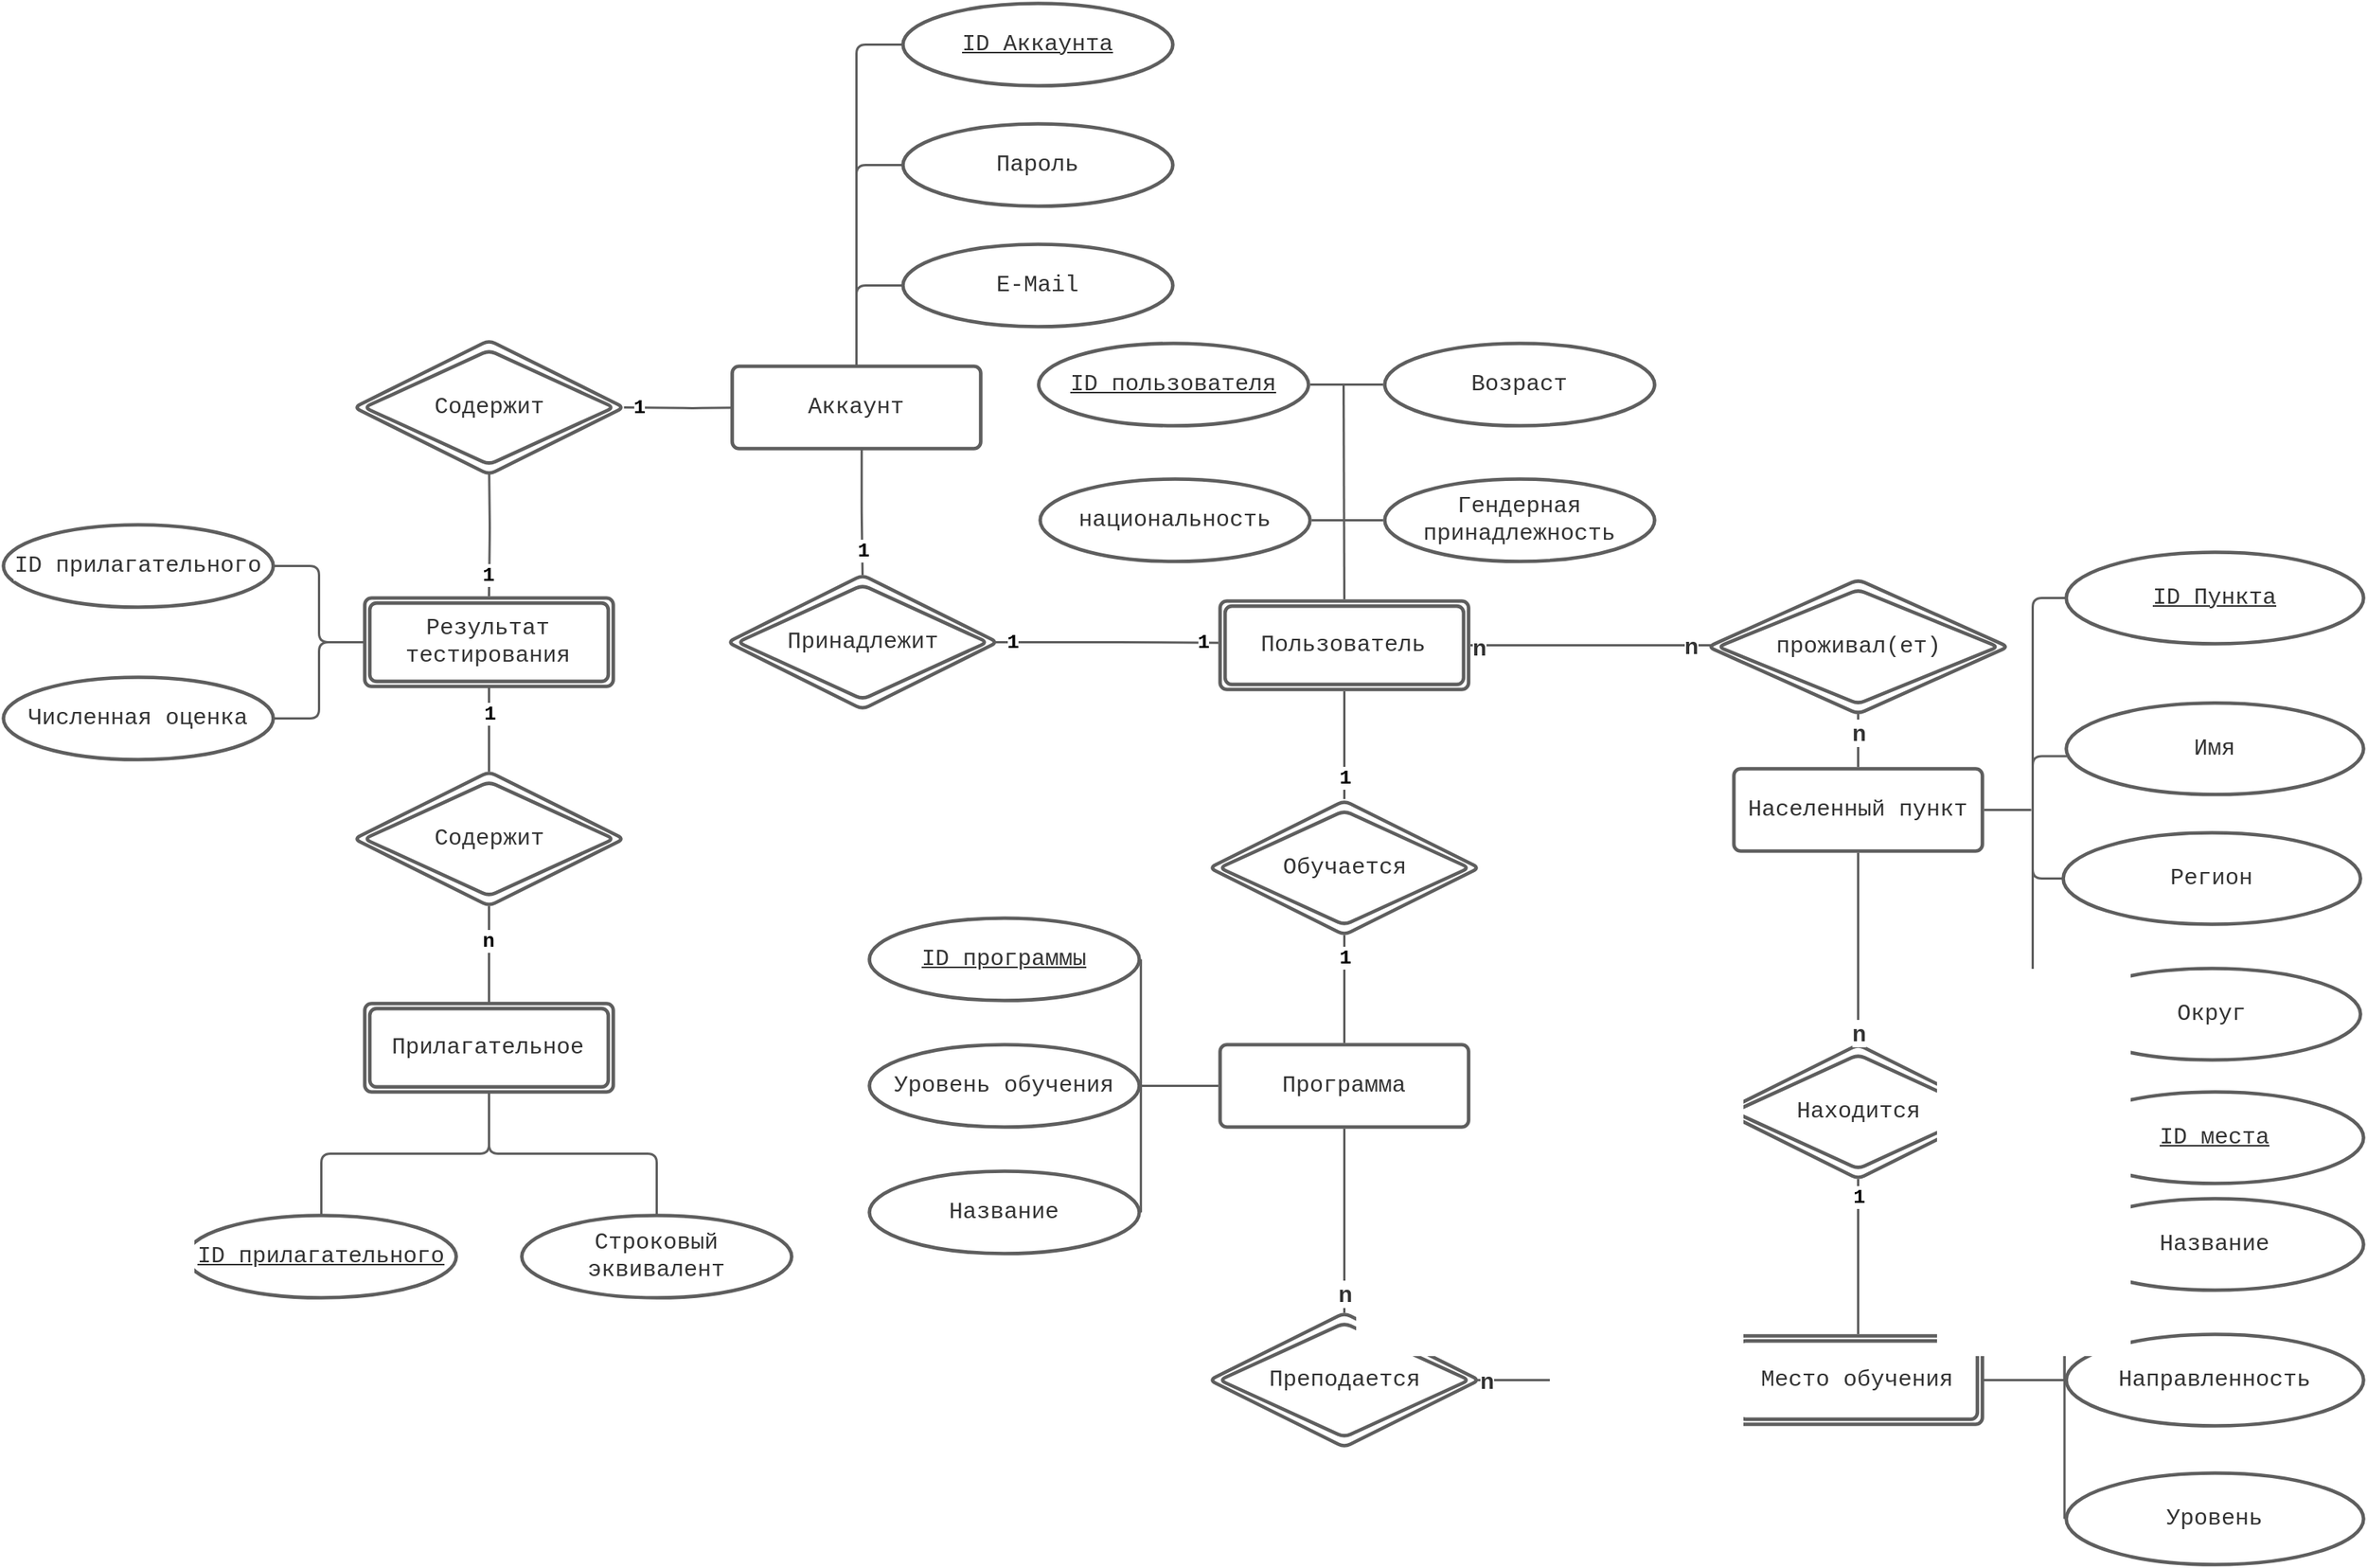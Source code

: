 <mxfile version="18.0.2" type="device"><diagram id="Ur4SWn4zWWTb_m0T8ZeT" name="Page-1"><mxGraphModel dx="2272" dy="771" grid="1" gridSize="10" guides="1" tooltips="1" connect="1" arrows="1" fold="1" page="1" pageScale="1" pageWidth="850" pageHeight="1100" math="0" shadow="0"><root><mxCell id="0"/><mxCell id="1" parent="0"/><UserObject label="Принадлежит" lucidchartObjectId="4RXYDlXgm80Y" id="fqaCmnlyAMWIzGpwo-b6-84"><mxCell style="html=1;overflow=block;blockSpacing=1;whiteSpace=wrap;shape=rhombus;double=1;fontSize=15;fontFamily=Liberation Mono;fontColor=#333333;spacing=3.8;strokeColor=#5e5e5e;strokeOpacity=100;rounded=1;absoluteArcSize=1;arcSize=9;strokeWidth=2.3;" parent="1" vertex="1"><mxGeometry x="135" y="413" width="177" height="88" as="geometry"/></mxCell></UserObject><UserObject label="Пользователь" lucidchartObjectId="5UXY4znzxcXV" id="fqaCmnlyAMWIzGpwo-b6-85"><mxCell style="html=1;overflow=block;blockSpacing=1;whiteSpace=wrap;shape=ext;double=1;fontSize=15;fontFamily=Liberation Mono;fontColor=#333333;spacing=3.8;strokeColor=#5e5e5e;strokeOpacity=100;rounded=1;absoluteArcSize=1;arcSize=9;strokeWidth=2.3;" parent="1" vertex="1"><mxGeometry x="458" y="430" width="163" height="58" as="geometry"/></mxCell></UserObject><mxCell id="fqaCmnlyAMWIzGpwo-b6-155" style="edgeStyle=orthogonalEdgeStyle;rounded=1;orthogonalLoop=1;jettySize=auto;html=1;exitX=0.5;exitY=0;exitDx=0;exitDy=0;entryX=0;entryY=0.5;entryDx=0;entryDy=0;fontFamily=Helvetica;endArrow=none;fontSize=13;strokeColor=#5E5E5E;strokeWidth=1.5;arcSize=12;startArrow=none;" parent="1" source="fqaCmnlyAMWIzGpwo-b6-87" target="fqaCmnlyAMWIzGpwo-b6-102" edge="1"><mxGeometry relative="1" as="geometry"/></mxCell><mxCell id="_gHDPR9__tfRoewithJJ-4" style="edgeStyle=orthogonalEdgeStyle;rounded=1;orthogonalLoop=1;jettySize=auto;html=1;exitX=0;exitY=0.5;exitDx=0;exitDy=0;entryX=1;entryY=0.5;entryDx=0;entryDy=0;endArrow=none;fontSize=13;strokeColor=#5E5E5E;strokeWidth=1.5;arcSize=12;startArrow=none;" parent="1" target="_gHDPR9__tfRoewithJJ-3" edge="1"><mxGeometry relative="1" as="geometry"><mxPoint x="157" y="303" as="sourcePoint"/></mxGeometry></mxCell><mxCell id="_gHDPR9__tfRoewithJJ-5" value="1" style="edgeLabel;html=1;align=center;verticalAlign=middle;resizable=0;points=[];fontSize=13;fontColor=default;fontStyle=1;fontFamily=Courier New;strokeColor=#5E5E5E;endArrow=none;rounded=1;strokeWidth=1.5;arcSize=12;startArrow=none;" parent="_gHDPR9__tfRoewithJJ-4" vertex="1" connectable="0"><mxGeometry x="0.258" y="1" relative="1" as="geometry"><mxPoint x="-24" y="-1" as="offset"/></mxGeometry></mxCell><UserObject label="Аккаунт" lucidchartObjectId="UVXY0upY4GvU" id="fqaCmnlyAMWIzGpwo-b6-87"><mxCell style="html=1;overflow=block;blockSpacing=1;whiteSpace=wrap;fontSize=15;fontFamily=Liberation Mono;fontColor=#333333;spacing=3.8;strokeColor=#5e5e5e;strokeOpacity=100;rounded=1;absoluteArcSize=1;arcSize=9;strokeWidth=2.3;" parent="1" vertex="1"><mxGeometry x="138" y="276" width="163" height="54" as="geometry"/></mxCell></UserObject><mxCell id="fqaCmnlyAMWIzGpwo-b6-161" style="edgeStyle=orthogonalEdgeStyle;rounded=1;orthogonalLoop=1;jettySize=auto;html=1;exitX=0.5;exitY=1;exitDx=0;exitDy=0;entryX=0.5;entryY=0;entryDx=0;entryDy=0;fontFamily=Helvetica;endArrow=none;fontSize=13;strokeColor=#5E5E5E;strokeWidth=1.5;arcSize=12;startArrow=none;" parent="1" source="fqaCmnlyAMWIzGpwo-b6-88" target="fqaCmnlyAMWIzGpwo-b6-160" edge="1"><mxGeometry relative="1" as="geometry"/></mxCell><mxCell id="fqaCmnlyAMWIzGpwo-b6-162" value="1" style="edgeLabel;html=1;align=center;verticalAlign=middle;resizable=0;points=[];fontFamily=Courier New;endArrow=none;fontSize=13;rounded=1;strokeColor=#5E5E5E;strokeWidth=1.5;arcSize=12;startArrow=none;fontStyle=1" parent="fqaCmnlyAMWIzGpwo-b6-161" vertex="1" connectable="0"><mxGeometry x="-0.215" y="1" relative="1" as="geometry"><mxPoint x="-1" y="-4" as="offset"/></mxGeometry></mxCell><UserObject label="Результат тестирования" lucidchartObjectId="XVXYHTF7F32O" id="fqaCmnlyAMWIzGpwo-b6-88"><mxCell style="html=1;overflow=block;blockSpacing=1;whiteSpace=wrap;shape=ext;double=1;fontSize=15;fontFamily=Liberation Mono;fontColor=#333333;spacing=3.8;strokeColor=#5e5e5e;strokeOpacity=100;rounded=1;absoluteArcSize=1;arcSize=9;strokeWidth=2.3;" parent="1" vertex="1"><mxGeometry x="-103" y="428.0" width="163" height="58" as="geometry"/></mxCell></UserObject><UserObject label="" lucidchartObjectId="cWXYt~cM9d~e" id="fqaCmnlyAMWIzGpwo-b6-91"><mxCell style="html=1;jettySize=18;whiteSpace=wrap;fontSize=13;strokeColor=#5E5E5E;strokeWidth=1.5;rounded=1;arcSize=12;edgeStyle=orthogonalEdgeStyle;startArrow=none;endArrow=none;exitX=0.5;exitY=1.001;exitPerimeter=0;entryX=0.5;entryY=-0.019;entryPerimeter=0;" parent="1" target="fqaCmnlyAMWIzGpwo-b6-88" edge="1"><mxGeometry width="100" height="100" relative="1" as="geometry"><Array as="points"/><mxPoint x="-21.5" y="335.998" as="sourcePoint"/></mxGeometry></mxCell></UserObject><mxCell id="_gHDPR9__tfRoewithJJ-9" value="1" style="edgeLabel;html=1;align=center;verticalAlign=middle;resizable=0;points=[];fontSize=13;fontColor=default;fontStyle=1;fontFamily=Courier New;strokeColor=#5E5E5E;endArrow=none;rounded=1;strokeWidth=1.5;arcSize=12;startArrow=none;" parent="fqaCmnlyAMWIzGpwo-b6-91" vertex="1" connectable="0"><mxGeometry x="0.252" y="-1" relative="1" as="geometry"><mxPoint y="20" as="offset"/></mxGeometry></mxCell><UserObject label="" lucidchartObjectId="gWXYksBy_Cce" id="fqaCmnlyAMWIzGpwo-b6-93"><mxCell style="html=1;jettySize=18;whiteSpace=wrap;fontSize=13;strokeColor=#5E5E5E;strokeWidth=1.5;rounded=1;arcSize=12;edgeStyle=orthogonalEdgeStyle;startArrow=none;endArrow=none;exitX=0.521;exitY=0.989;exitPerimeter=0;entryX=0.5;entryY=0;entryDx=0;entryDy=0;exitDx=0;exitDy=0;" parent="1" source="fqaCmnlyAMWIzGpwo-b6-87" target="fqaCmnlyAMWIzGpwo-b6-84" edge="1"><mxGeometry width="100" height="100" relative="1" as="geometry"><Array as="points"/></mxGeometry></mxCell></UserObject><mxCell id="fqaCmnlyAMWIzGpwo-b6-94" value="1" style="text;html=1;resizable=0;labelBackgroundColor=default;align=center;verticalAlign=middle;fontStyle=1;fontColor=default;fontSize=13;fontFamily=Courier New;strokeColor=#5E5E5E;endArrow=none;rounded=1;strokeWidth=1.5;arcSize=12;startArrow=none;" parent="fqaCmnlyAMWIzGpwo-b6-93" vertex="1"><mxGeometry x="0.864" relative="1" as="geometry"><mxPoint y="-11" as="offset"/></mxGeometry></mxCell><UserObject label="" lucidchartObjectId="jWXYu1gFrY~M" id="fqaCmnlyAMWIzGpwo-b6-95"><mxCell style="html=1;jettySize=18;whiteSpace=wrap;fontSize=13;strokeColor=#5E5E5E;strokeWidth=1.5;rounded=1;arcSize=12;edgeStyle=orthogonalEdgeStyle;startArrow=none;endArrow=none;exitX=0.991;exitY=0.5;exitPerimeter=0;entryX=-0.007;entryY=0.471;entryPerimeter=0;" parent="1" source="fqaCmnlyAMWIzGpwo-b6-84" target="fqaCmnlyAMWIzGpwo-b6-85" edge="1"><mxGeometry width="100" height="100" relative="1" as="geometry"><Array as="points"/></mxGeometry></mxCell></UserObject><mxCell id="fqaCmnlyAMWIzGpwo-b6-96" value="1" style="text;html=1;resizable=0;labelBackgroundColor=default;align=center;verticalAlign=middle;fontStyle=1;fontColor=default;fontSize=13;fontFamily=Courier New;strokeColor=#5E5E5E;endArrow=none;rounded=1;strokeWidth=1.5;arcSize=12;startArrow=none;" parent="fqaCmnlyAMWIzGpwo-b6-95" vertex="1"><mxGeometry x="-0.983" relative="1" as="geometry"><mxPoint x="10" as="offset"/></mxGeometry></mxCell><mxCell id="_gHDPR9__tfRoewithJJ-10" value="1" style="edgeLabel;html=1;align=center;verticalAlign=middle;resizable=0;points=[];fontSize=13;fontColor=default;fontStyle=1;fontFamily=Courier New;strokeColor=#5E5E5E;endArrow=none;rounded=1;strokeWidth=1.5;arcSize=12;startArrow=none;" parent="fqaCmnlyAMWIzGpwo-b6-95" vertex="1" connectable="0"><mxGeometry x="0.724" relative="1" as="geometry"><mxPoint x="10" y="-1" as="offset"/></mxGeometry></mxCell><UserObject label="проживал(ет)" lucidchartObjectId="9XXY5EJlpruH" id="fqaCmnlyAMWIzGpwo-b6-97"><mxCell style="html=1;overflow=block;blockSpacing=1;whiteSpace=wrap;shape=rhombus;double=1;fontSize=15;fontFamily=Liberation Mono;fontColor=#333333;spacing=3.8;strokeColor=#5e5e5e;strokeOpacity=100;rounded=1;absoluteArcSize=1;arcSize=9;strokeWidth=2.3;" parent="1" vertex="1"><mxGeometry x="778" y="416" width="197" height="88" as="geometry"/></mxCell></UserObject><mxCell id="_gHDPR9__tfRoewithJJ-12" style="edgeStyle=orthogonalEdgeStyle;rounded=1;orthogonalLoop=1;jettySize=auto;html=1;exitX=0;exitY=0.5;exitDx=0;exitDy=0;entryX=0;entryY=0.5;entryDx=0;entryDy=0;endArrow=none;fontSize=13;strokeColor=#5E5E5E;strokeWidth=1.5;arcSize=12;startArrow=none;" parent="1" source="fqaCmnlyAMWIzGpwo-b6-98" target="fqaCmnlyAMWIzGpwo-b6-107" edge="1"><mxGeometry relative="1" as="geometry"/></mxCell><UserObject label="ID Пункта" lucidchartObjectId="r1XYKO.r.E3d" id="fqaCmnlyAMWIzGpwo-b6-98"><mxCell style="html=1;overflow=block;blockSpacing=1;whiteSpace=wrap;ellipse;fontSize=15;fontFamily=Liberation Mono;fontColor=#333333;fontStyle=4;spacing=3.8;strokeColor=#5e5e5e;strokeOpacity=100;rounded=1;absoluteArcSize=1;arcSize=9;strokeWidth=2.3;" parent="1" vertex="1"><mxGeometry x="1013" y="398" width="195" height="60" as="geometry"/></mxCell></UserObject><UserObject label="Имя" lucidchartObjectId="21XY95Nh6obs" id="fqaCmnlyAMWIzGpwo-b6-99"><mxCell style="html=1;overflow=block;blockSpacing=1;whiteSpace=wrap;ellipse;fontSize=15;fontFamily=Liberation Mono;fontColor=#333333;spacing=3.8;strokeColor=#5e5e5e;strokeOpacity=100;rounded=1;absoluteArcSize=1;arcSize=9;strokeWidth=2.3;" parent="1" vertex="1"><mxGeometry x="1013" y="496.91" width="195" height="60" as="geometry"/></mxCell></UserObject><mxCell id="fqaCmnlyAMWIzGpwo-b6-158" style="edgeStyle=orthogonalEdgeStyle;rounded=1;orthogonalLoop=1;jettySize=auto;html=1;exitX=0;exitY=0.5;exitDx=0;exitDy=0;entryX=0.5;entryY=0;entryDx=0;entryDy=0;fontFamily=Helvetica;endArrow=none;fontSize=13;strokeColor=#5E5E5E;strokeWidth=1.5;arcSize=12;startArrow=none;" parent="1" source="fqaCmnlyAMWIzGpwo-b6-100" target="fqaCmnlyAMWIzGpwo-b6-87" edge="1"><mxGeometry relative="1" as="geometry"/></mxCell><UserObject label="ID Аккаунта" lucidchartObjectId="o4XYM1e_fBpw" id="fqaCmnlyAMWIzGpwo-b6-100"><mxCell style="html=1;overflow=block;blockSpacing=1;whiteSpace=wrap;ellipse;fontSize=15;fontFamily=Liberation Mono;fontColor=#333333;fontStyle=4;spacing=3.8;strokeColor=#5e5e5e;strokeOpacity=100;rounded=1;absoluteArcSize=1;arcSize=9;strokeWidth=2.3;" parent="1" vertex="1"><mxGeometry x="250" y="38" width="177" height="54" as="geometry"/></mxCell></UserObject><mxCell id="fqaCmnlyAMWIzGpwo-b6-157" style="edgeStyle=orthogonalEdgeStyle;rounded=1;orthogonalLoop=1;jettySize=auto;html=1;exitX=0;exitY=0.5;exitDx=0;exitDy=0;entryX=0.5;entryY=0;entryDx=0;entryDy=0;fontFamily=Helvetica;endArrow=none;fontSize=13;strokeColor=#5E5E5E;strokeWidth=1.5;arcSize=12;startArrow=none;" parent="1" source="fqaCmnlyAMWIzGpwo-b6-101" target="fqaCmnlyAMWIzGpwo-b6-87" edge="1"><mxGeometry relative="1" as="geometry"/></mxCell><UserObject label="Пароль" lucidchartObjectId="i5XYXQwXbeIt" id="fqaCmnlyAMWIzGpwo-b6-101"><mxCell style="html=1;overflow=block;blockSpacing=1;whiteSpace=wrap;ellipse;fontSize=15;fontFamily=Liberation Mono;fontColor=#333333;spacing=3.8;strokeColor=#5e5e5e;strokeOpacity=100;rounded=1;absoluteArcSize=1;arcSize=9;strokeWidth=2.3;" parent="1" vertex="1"><mxGeometry x="250" y="117" width="177" height="54" as="geometry"/></mxCell></UserObject><UserObject label="E-Mail" lucidchartObjectId="w5XYU47O_qOj" id="fqaCmnlyAMWIzGpwo-b6-102"><mxCell style="html=1;overflow=block;blockSpacing=1;whiteSpace=wrap;ellipse;fontSize=15;fontFamily=Liberation Mono;fontColor=#333333;spacing=3.8;strokeColor=#5e5e5e;strokeOpacity=100;rounded=1;absoluteArcSize=1;arcSize=9;strokeWidth=2.3;" parent="1" vertex="1"><mxGeometry x="250" y="196" width="177" height="54" as="geometry"/></mxCell></UserObject><UserObject label="Возраст" lucidchartObjectId="2.XYLdIzoCZi" id="fqaCmnlyAMWIzGpwo-b6-103"><mxCell style="html=1;overflow=block;blockSpacing=1;whiteSpace=wrap;ellipse;fontSize=15;fontFamily=Liberation Mono;fontColor=#333333;spacing=3.8;strokeColor=#5e5e5e;strokeOpacity=100;rounded=1;absoluteArcSize=1;arcSize=9;strokeWidth=2.3;" parent="1" vertex="1"><mxGeometry x="566" y="261" width="177" height="54" as="geometry"/></mxCell></UserObject><UserObject label="Гендерная принадлежность" lucidchartObjectId="6.XYKaL_L_Dv" id="fqaCmnlyAMWIzGpwo-b6-104"><mxCell style="html=1;overflow=block;blockSpacing=1;whiteSpace=wrap;ellipse;fontSize=15;fontFamily=Liberation Mono;fontColor=#333333;spacing=3.8;strokeColor=#5e5e5e;strokeOpacity=100;rounded=1;absoluteArcSize=1;arcSize=9;strokeWidth=2.3;" parent="1" vertex="1"><mxGeometry x="566" y="350" width="177" height="54" as="geometry"/></mxCell></UserObject><UserObject label="национальность" lucidchartObjectId="eoYYrW0A4K9n" id="fqaCmnlyAMWIzGpwo-b6-105"><mxCell style="html=1;overflow=block;blockSpacing=1;whiteSpace=wrap;ellipse;fontSize=15;fontFamily=Liberation Mono;fontColor=#333333;spacing=3.8;strokeColor=#5e5e5e;strokeOpacity=100;rounded=1;absoluteArcSize=1;arcSize=9;strokeWidth=2.3;" parent="1" vertex="1"><mxGeometry x="340" y="350" width="177" height="54" as="geometry"/></mxCell></UserObject><mxCell id="_gHDPR9__tfRoewithJJ-13" style="edgeStyle=orthogonalEdgeStyle;rounded=1;orthogonalLoop=1;jettySize=auto;html=1;exitX=0;exitY=0.5;exitDx=0;exitDy=0;entryX=0.003;entryY=0.58;entryDx=0;entryDy=0;entryPerimeter=0;endArrow=none;fontSize=13;strokeColor=#5E5E5E;strokeWidth=1.5;arcSize=12;startArrow=none;" parent="1" source="fqaCmnlyAMWIzGpwo-b6-106" target="fqaCmnlyAMWIzGpwo-b6-99" edge="1"><mxGeometry relative="1" as="geometry"/></mxCell><UserObject label="Регион" lucidchartObjectId="bqYYcE_YVpfp" id="fqaCmnlyAMWIzGpwo-b6-106"><mxCell style="html=1;overflow=block;blockSpacing=1;whiteSpace=wrap;ellipse;fontSize=15;fontFamily=Liberation Mono;fontColor=#333333;spacing=3.8;strokeColor=#5e5e5e;strokeOpacity=100;rounded=1;absoluteArcSize=1;arcSize=9;strokeWidth=2.3;" parent="1" vertex="1"><mxGeometry x="1011" y="582" width="195" height="60" as="geometry"/></mxCell></UserObject><UserObject label="Округ" lucidchartObjectId="oqYYDhaJqlZc" id="fqaCmnlyAMWIzGpwo-b6-107"><mxCell style="html=1;overflow=block;blockSpacing=1;whiteSpace=wrap;ellipse;fontSize=15;fontFamily=Liberation Mono;fontColor=#333333;spacing=3.8;strokeColor=#5e5e5e;strokeOpacity=100;rounded=1;absoluteArcSize=1;arcSize=9;strokeWidth=2.3;" parent="1" vertex="1"><mxGeometry x="1011" y="671" width="195" height="60" as="geometry"/></mxCell></UserObject><UserObject label="Обучается" lucidchartObjectId="NwYYGOdBREAa" id="fqaCmnlyAMWIzGpwo-b6-108"><mxCell style="html=1;overflow=block;blockSpacing=1;whiteSpace=wrap;shape=rhombus;double=1;fontSize=15;fontFamily=Liberation Mono;fontColor=#333333;spacing=3.8;strokeColor=#5e5e5e;strokeOpacity=100;rounded=1;absoluteArcSize=1;arcSize=9;strokeWidth=2.3;" parent="1" vertex="1"><mxGeometry x="451" y="561" width="177" height="88" as="geometry"/></mxCell></UserObject><UserObject label="" lucidchartObjectId="_wYYeiO80y15" id="fqaCmnlyAMWIzGpwo-b6-109"><mxCell style="html=1;jettySize=18;whiteSpace=wrap;fontSize=13;strokeColor=#5E5E5E;strokeWidth=1.5;rounded=1;arcSize=12;edgeStyle=orthogonalEdgeStyle;startArrow=none;endArrow=none;exitX=0.5;exitY=1.019;exitPerimeter=0;entryX=0.5;entryY=-0.001;entryPerimeter=0;" parent="1" source="fqaCmnlyAMWIzGpwo-b6-85" edge="1"><mxGeometry width="100" height="100" relative="1" as="geometry"><Array as="points"/><mxPoint x="539.5" y="559.912" as="targetPoint"/></mxGeometry></mxCell></UserObject><mxCell id="fqaCmnlyAMWIzGpwo-b6-110" value="1" style="text;html=1;resizable=0;labelBackgroundColor=default;align=center;verticalAlign=middle;fontStyle=1;fontColor=default;fontSize=13;fontFamily=Courier New;strokeColor=#5E5E5E;endArrow=none;rounded=1;strokeWidth=1.5;arcSize=12;startArrow=none;" parent="fqaCmnlyAMWIzGpwo-b6-109" vertex="1"><mxGeometry x="0.775" relative="1" as="geometry"><mxPoint y="-6" as="offset"/></mxGeometry></mxCell><UserObject label="" lucidchartObjectId="xxYYY6Fx0Xn2" id="fqaCmnlyAMWIzGpwo-b6-111"><mxCell style="html=1;jettySize=18;whiteSpace=wrap;fontSize=13;strokeColor=#5E5E5E;strokeWidth=1.5;rounded=1;arcSize=12;edgeStyle=orthogonalEdgeStyle;startArrow=none;endArrow=none;exitX=0.5;exitY=1.001;exitPerimeter=0;entryX=0.5;entryY=-0.02;entryPerimeter=0;" parent="1" source="fqaCmnlyAMWIzGpwo-b6-108" target="fqaCmnlyAMWIzGpwo-b6-116" edge="1"><mxGeometry width="100" height="100" relative="1" as="geometry"><Array as="points"/></mxGeometry></mxCell></UserObject><mxCell id="fqaCmnlyAMWIzGpwo-b6-112" value="1" style="text;html=1;resizable=0;labelBackgroundColor=default;align=center;verticalAlign=middle;fontStyle=1;fontColor=default;fontSize=13;fontFamily=Courier New;strokeColor=#5E5E5E;endArrow=none;rounded=1;strokeWidth=1.5;arcSize=12;startArrow=none;" parent="fqaCmnlyAMWIzGpwo-b6-111" vertex="1"><mxGeometry x="-0.691" relative="1" as="geometry"><mxPoint y="4" as="offset"/></mxGeometry></mxCell><UserObject label="Уровень обучения" lucidchartObjectId="WxYY5b2OynpI" id="fqaCmnlyAMWIzGpwo-b6-113"><mxCell style="html=1;overflow=block;blockSpacing=1;whiteSpace=wrap;ellipse;fontSize=15;fontFamily=Liberation Mono;fontColor=#333333;spacing=3.8;strokeColor=#5e5e5e;strokeOpacity=100;rounded=1;absoluteArcSize=1;arcSize=9;strokeWidth=2.3;" parent="1" vertex="1"><mxGeometry x="228" y="721" width="177" height="54" as="geometry"/></mxCell></UserObject><UserObject label="Название" lucidchartObjectId="8xYYVf3ubd2K" id="fqaCmnlyAMWIzGpwo-b6-114"><mxCell style="html=1;overflow=block;blockSpacing=1;whiteSpace=wrap;ellipse;fontSize=15;fontFamily=Liberation Mono;fontColor=#333333;spacing=3.8;strokeColor=#5e5e5e;strokeOpacity=100;rounded=1;absoluteArcSize=1;arcSize=9;strokeWidth=2.3;" parent="1" vertex="1"><mxGeometry x="228" y="804" width="177" height="54" as="geometry"/></mxCell></UserObject><UserObject label="ID пользователя" lucidchartObjectId="QyYYHhnkeHuH" id="fqaCmnlyAMWIzGpwo-b6-115"><mxCell style="html=1;overflow=block;blockSpacing=1;whiteSpace=wrap;ellipse;fontSize=15;fontFamily=Liberation Mono;fontColor=#333333;fontStyle=4;spacing=3.8;strokeColor=#5e5e5e;strokeOpacity=100;rounded=1;absoluteArcSize=1;arcSize=9;strokeWidth=2.3;" parent="1" vertex="1"><mxGeometry x="339" y="261" width="177" height="54" as="geometry"/></mxCell></UserObject><UserObject label="Программа" lucidchartObjectId="qBYY8dEyGWfu" id="fqaCmnlyAMWIzGpwo-b6-116"><mxCell style="html=1;overflow=block;blockSpacing=1;whiteSpace=wrap;fontSize=15;fontFamily=Liberation Mono;fontColor=#333333;spacing=3.8;strokeColor=#5e5e5e;strokeOpacity=100;rounded=1;absoluteArcSize=1;arcSize=9;strokeWidth=2.3;" parent="1" vertex="1"><mxGeometry x="458" y="721" width="163" height="54" as="geometry"/></mxCell></UserObject><UserObject label="Населенный пункт" lucidchartObjectId="xBYYDURg91rW" id="fqaCmnlyAMWIzGpwo-b6-117"><mxCell style="html=1;overflow=block;blockSpacing=1;whiteSpace=wrap;fontSize=15;fontFamily=Liberation Mono;fontColor=#333333;spacing=3.8;strokeColor=#5e5e5e;strokeOpacity=100;rounded=1;absoluteArcSize=1;arcSize=9;strokeWidth=2.3;" parent="1" vertex="1"><mxGeometry x="795" y="540" width="163" height="54" as="geometry"/></mxCell></UserObject><UserObject label="Преподается" lucidchartObjectId="7BYYkcanrLR9" id="fqaCmnlyAMWIzGpwo-b6-118"><mxCell style="html=1;overflow=block;blockSpacing=1;whiteSpace=wrap;shape=rhombus;double=1;fontSize=15;fontFamily=Liberation Mono;fontColor=#333333;spacing=3.8;strokeColor=#5e5e5e;strokeOpacity=100;rounded=1;absoluteArcSize=1;arcSize=9;strokeWidth=2.3;" parent="1" vertex="1"><mxGeometry x="451" y="897" width="177" height="88" as="geometry"/></mxCell></UserObject><mxCell id="_gHDPR9__tfRoewithJJ-14" style="edgeStyle=orthogonalEdgeStyle;rounded=1;orthogonalLoop=1;jettySize=auto;html=1;exitX=1;exitY=0.5;exitDx=0;exitDy=0;endArrow=none;fontSize=13;strokeColor=#5E5E5E;strokeWidth=1.5;arcSize=12;startArrow=none;" parent="1" source="fqaCmnlyAMWIzGpwo-b6-119" target="fqaCmnlyAMWIzGpwo-b6-125" edge="1"><mxGeometry relative="1" as="geometry"/></mxCell><UserObject label="Место обучения" lucidchartObjectId="gCYYBP01uKMf" id="fqaCmnlyAMWIzGpwo-b6-119"><mxCell style="html=1;overflow=block;blockSpacing=1;whiteSpace=wrap;shape=ext;double=1;fontSize=15;fontFamily=Liberation Mono;fontColor=#333333;spacing=3.8;strokeColor=#5e5e5e;strokeOpacity=100;rounded=1;absoluteArcSize=1;arcSize=9;strokeWidth=2.3;" parent="1" vertex="1"><mxGeometry x="795" y="912" width="163" height="58" as="geometry"/></mxCell></UserObject><UserObject label="Название" lucidchartObjectId="OCYY3sc.fc5t" id="fqaCmnlyAMWIzGpwo-b6-120"><mxCell style="html=1;overflow=block;blockSpacing=1;whiteSpace=wrap;ellipse;fontSize=15;fontFamily=Liberation Mono;fontColor=#333333;spacing=3.8;strokeColor=#5e5e5e;strokeOpacity=100;rounded=1;absoluteArcSize=1;arcSize=9;strokeWidth=2.3;" parent="1" vertex="1"><mxGeometry x="1013" y="822" width="195" height="60" as="geometry"/></mxCell></UserObject><UserObject label="" lucidchartObjectId="BGYYwF6sFz0W" id="fqaCmnlyAMWIzGpwo-b6-121"><mxCell style="html=1;jettySize=18;whiteSpace=wrap;fontSize=13;strokeColor=#5E5E5E;strokeWidth=1.5;rounded=1;arcSize=12;edgeStyle=orthogonalEdgeStyle;startArrow=none;endArrow=none;exitX=1.007;exitY=0.5;exitPerimeter=0;entryX=0.009;entryY=0.5;entryPerimeter=0;" parent="1" source="fqaCmnlyAMWIzGpwo-b6-85" edge="1"><mxGeometry width="100" height="100" relative="1" as="geometry"><Array as="points"/><mxPoint x="779.773" y="459" as="targetPoint"/></mxGeometry></mxCell></UserObject><mxCell id="fqaCmnlyAMWIzGpwo-b6-122" value="n" style="text;html=1;resizable=0;labelBackgroundColor=default;align=center;verticalAlign=middle;fontStyle=1;fontColor=#333333;fontSize=15;" parent="fqaCmnlyAMWIzGpwo-b6-121" vertex="1"><mxGeometry x="0.988" relative="1" as="geometry"><mxPoint x="-12" as="offset"/></mxGeometry></mxCell><UserObject label="" lucidchartObjectId="RGYY~DXD5N2S" id="fqaCmnlyAMWIzGpwo-b6-123"><mxCell style="html=1;jettySize=18;whiteSpace=wrap;fontSize=13;strokeColor=#5E5E5E;strokeWidth=1.5;rounded=1;arcSize=12;edgeStyle=orthogonalEdgeStyle;startArrow=none;endArrow=none;exitX=0.5;exitY=1.002;exitPerimeter=0;entryX=0.5;entryY=-0.02;entryPerimeter=0;" parent="1" source="fqaCmnlyAMWIzGpwo-b6-97" target="fqaCmnlyAMWIzGpwo-b6-117" edge="1"><mxGeometry width="100" height="100" relative="1" as="geometry"><Array as="points"/></mxGeometry></mxCell></UserObject><mxCell id="fqaCmnlyAMWIzGpwo-b6-124" value="n" style="text;html=1;resizable=0;labelBackgroundColor=default;align=center;verticalAlign=middle;fontStyle=1;fontColor=#333333;fontSize=15;" parent="fqaCmnlyAMWIzGpwo-b6-123" vertex="1"><mxGeometry x="-0.618" relative="1" as="geometry"><mxPoint y="5" as="offset"/></mxGeometry></mxCell><UserObject label="Направленность" lucidchartObjectId="eIYYMZBzJhpQ" id="fqaCmnlyAMWIzGpwo-b6-125"><mxCell style="html=1;overflow=block;blockSpacing=1;whiteSpace=wrap;ellipse;fontSize=15;fontFamily=Liberation Mono;fontColor=#333333;spacing=3.8;strokeColor=#5e5e5e;strokeOpacity=100;rounded=1;absoluteArcSize=1;arcSize=9;strokeWidth=2.3;" parent="1" vertex="1"><mxGeometry x="1013" y="911" width="195" height="60" as="geometry"/></mxCell></UserObject><UserObject label="Находится" lucidchartObjectId="XIYY9hQEO6J5" id="fqaCmnlyAMWIzGpwo-b6-126"><mxCell style="html=1;overflow=block;blockSpacing=1;whiteSpace=wrap;shape=rhombus;double=1;fontSize=15;fontFamily=Liberation Mono;fontColor=#333333;spacing=3.8;strokeColor=#5e5e5e;strokeOpacity=100;rounded=1;absoluteArcSize=1;arcSize=9;strokeWidth=2.3;" parent="1" vertex="1"><mxGeometry x="788" y="721" width="177" height="88" as="geometry"/></mxCell></UserObject><UserObject label="" lucidchartObjectId="8IYYBZQlCO-O" id="fqaCmnlyAMWIzGpwo-b6-127"><mxCell style="html=1;jettySize=18;whiteSpace=wrap;fontSize=13;strokeColor=#5E5E5E;strokeWidth=1.5;rounded=1;arcSize=12;edgeStyle=orthogonalEdgeStyle;startArrow=none;endArrow=none;exitX=0.5;exitY=-0.019;exitPerimeter=0;entryX=0.5;entryY=1.001;entryPerimeter=0;" parent="1" source="fqaCmnlyAMWIzGpwo-b6-119" target="fqaCmnlyAMWIzGpwo-b6-126" edge="1"><mxGeometry width="100" height="100" relative="1" as="geometry"><Array as="points"/></mxGeometry></mxCell></UserObject><mxCell id="fqaCmnlyAMWIzGpwo-b6-128" value="1" style="text;html=1;resizable=0;labelBackgroundColor=default;align=center;verticalAlign=middle;fontStyle=1;fontColor=default;fontSize=13;fontFamily=Courier New;strokeColor=#5E5E5E;endArrow=none;rounded=1;strokeWidth=1.5;arcSize=12;startArrow=none;" parent="fqaCmnlyAMWIzGpwo-b6-127" vertex="1"><mxGeometry x="0.764" relative="1" as="geometry"><mxPoint as="offset"/></mxGeometry></mxCell><UserObject label="" lucidchartObjectId="_IYYvDJ1i12C" id="fqaCmnlyAMWIzGpwo-b6-129"><mxCell style="html=1;jettySize=18;whiteSpace=wrap;fontSize=13;strokeColor=#5E5E5E;strokeWidth=1.5;rounded=1;arcSize=12;edgeStyle=orthogonalEdgeStyle;startArrow=none;endArrow=none;exitX=0.5;exitY=-0.001;exitPerimeter=0;entryX=0.5;entryY=1.02;entryPerimeter=0;" parent="1" source="fqaCmnlyAMWIzGpwo-b6-126" target="fqaCmnlyAMWIzGpwo-b6-117" edge="1"><mxGeometry width="100" height="100" relative="1" as="geometry"><Array as="points"/></mxGeometry></mxCell></UserObject><mxCell id="fqaCmnlyAMWIzGpwo-b6-130" value="n" style="text;html=1;resizable=0;labelBackgroundColor=default;align=center;verticalAlign=middle;fontStyle=1;fontColor=#333333;fontSize=15;" parent="fqaCmnlyAMWIzGpwo-b6-129" vertex="1"><mxGeometry x="-0.862" relative="1" as="geometry"><mxPoint as="offset"/></mxGeometry></mxCell><UserObject label="Уровень" lucidchartObjectId="9JYYOeeFUDH7" id="fqaCmnlyAMWIzGpwo-b6-131"><mxCell style="html=1;overflow=block;blockSpacing=1;whiteSpace=wrap;ellipse;fontSize=15;fontFamily=Liberation Mono;fontColor=#333333;spacing=3.8;strokeColor=#5e5e5e;strokeOpacity=100;rounded=1;absoluteArcSize=1;arcSize=9;strokeWidth=2.3;" parent="1" vertex="1"><mxGeometry x="1013" y="1002" width="195" height="60" as="geometry"/></mxCell></UserObject><UserObject label="" lucidchartObjectId="NKYYEw~boa--" id="fqaCmnlyAMWIzGpwo-b6-132"><mxCell style="html=1;jettySize=18;whiteSpace=wrap;fontSize=13;strokeColor=#5E5E5E;strokeWidth=1.5;rounded=1;arcSize=12;edgeStyle=orthogonalEdgeStyle;startArrow=none;endArrow=none;exitX=-0.006;exitY=0.5;exitPerimeter=0;entryX=-0.006;entryY=0.5;entryPerimeter=0;" parent="1" source="fqaCmnlyAMWIzGpwo-b6-120" target="fqaCmnlyAMWIzGpwo-b6-131" edge="1"><mxGeometry width="100" height="100" relative="1" as="geometry"><Array as="points"/></mxGeometry></mxCell></UserObject><UserObject label="" lucidchartObjectId="2KYYadI1rx14" id="fqaCmnlyAMWIzGpwo-b6-134"><mxCell style="html=1;jettySize=18;whiteSpace=wrap;fontSize=13;strokeColor=#5E5E5E;strokeWidth=1.5;rounded=1;arcSize=12;edgeStyle=orthogonalEdgeStyle;startArrow=none;endArrow=none;exitX=0.5;exitY=1.02;exitPerimeter=0;entryX=0.5;entryY=-0.001;entryPerimeter=0;" parent="1" source="fqaCmnlyAMWIzGpwo-b6-116" target="fqaCmnlyAMWIzGpwo-b6-118" edge="1"><mxGeometry width="100" height="100" relative="1" as="geometry"><Array as="points"/></mxGeometry></mxCell></UserObject><mxCell id="fqaCmnlyAMWIzGpwo-b6-135" value="n" style="text;html=1;resizable=0;labelBackgroundColor=default;align=center;verticalAlign=middle;fontStyle=1;fontColor=#333333;fontSize=15;" parent="fqaCmnlyAMWIzGpwo-b6-134" vertex="1"><mxGeometry x="0.784" relative="1" as="geometry"><mxPoint as="offset"/></mxGeometry></mxCell><UserObject label="" lucidchartObjectId="5KYYQdpFAl8R" id="fqaCmnlyAMWIzGpwo-b6-136"><mxCell style="html=1;jettySize=18;whiteSpace=wrap;fontSize=13;strokeColor=#5E5E5E;strokeWidth=1.5;rounded=1;arcSize=12;edgeStyle=orthogonalEdgeStyle;startArrow=none;endArrow=none;exitX=0.991;exitY=0.5;exitPerimeter=0;entryX=-0.007;entryY=0.5;entryPerimeter=0;" parent="1" source="fqaCmnlyAMWIzGpwo-b6-118" target="fqaCmnlyAMWIzGpwo-b6-119" edge="1"><mxGeometry width="100" height="100" relative="1" as="geometry"><Array as="points"/></mxGeometry></mxCell></UserObject><mxCell id="fqaCmnlyAMWIzGpwo-b6-137" value="n" style="text;html=1;resizable=0;labelBackgroundColor=default;align=center;verticalAlign=middle;fontStyle=1;fontColor=#333333;fontSize=15;" parent="fqaCmnlyAMWIzGpwo-b6-136" vertex="1"><mxGeometry x="-0.923" relative="1" as="geometry"><mxPoint as="offset"/></mxGeometry></mxCell><UserObject label="" lucidchartObjectId="eNYYAKEzh~me" id="fqaCmnlyAMWIzGpwo-b6-139"><mxCell style="html=1;jettySize=18;whiteSpace=wrap;fontSize=13;strokeColor=#5E5E5E;strokeWidth=1.5;rounded=1;arcSize=12;edgeStyle=orthogonalEdgeStyle;startArrow=none;endArrow=none;exitX=1.006;exitY=0.5;exitPerimeter=0;entryX=-0.006;entryY=0.5;entryPerimeter=0;" parent="1" source="fqaCmnlyAMWIzGpwo-b6-115" target="fqaCmnlyAMWIzGpwo-b6-103" edge="1"><mxGeometry width="100" height="100" relative="1" as="geometry"><Array as="points"/></mxGeometry></mxCell></UserObject><UserObject label="" lucidchartObjectId="mNYYqskv_pUM" id="fqaCmnlyAMWIzGpwo-b6-140"><mxCell style="html=1;jettySize=18;whiteSpace=wrap;fontSize=13;strokeColor=#5E5E5E;strokeWidth=1.5;rounded=1;arcSize=12;edgeStyle=orthogonalEdgeStyle;startArrow=none;endArrow=none;exitX=1.006;exitY=0.5;exitPerimeter=0;entryX=-0.006;entryY=0.5;entryPerimeter=0;" parent="1" source="fqaCmnlyAMWIzGpwo-b6-105" target="fqaCmnlyAMWIzGpwo-b6-104" edge="1"><mxGeometry width="100" height="100" relative="1" as="geometry"><Array as="points"/></mxGeometry></mxCell></UserObject><UserObject label="" lucidchartObjectId="pNYYRsr4a3_P" id="fqaCmnlyAMWIzGpwo-b6-141"><mxCell style="html=1;jettySize=18;whiteSpace=wrap;fontSize=13;strokeColor=#5E5E5E;strokeWidth=1.5;rounded=1;arcSize=12;edgeStyle=orthogonalEdgeStyle;startArrow=none;endArrow=none;exitX=0.5;exitY=-0.019;exitPerimeter=0;" parent="1" source="fqaCmnlyAMWIzGpwo-b6-85" edge="1"><mxGeometry width="100" height="100" relative="1" as="geometry"><Array as="points"/><mxPoint x="539" y="288" as="targetPoint"/></mxGeometry></mxCell></UserObject><UserObject label="" lucidchartObjectId="COYYfUMl3Xqe" id="fqaCmnlyAMWIzGpwo-b6-144"><mxCell style="html=1;jettySize=18;whiteSpace=wrap;fontSize=13;strokeColor=#5E5E5E;strokeWidth=1.5;rounded=1;arcSize=12;edgeStyle=orthogonalEdgeStyle;startArrow=none;endArrow=none;exitX=1.007;exitY=0.5;exitPerimeter=0;" parent="1" source="fqaCmnlyAMWIzGpwo-b6-117" edge="1"><mxGeometry width="100" height="100" relative="1" as="geometry"><Array as="points"/><mxPoint x="990" y="567" as="targetPoint"/></mxGeometry></mxCell></UserObject><UserObject label="ID программы" lucidchartObjectId="ISYYQ7hZPM3r" id="fqaCmnlyAMWIzGpwo-b6-145"><mxCell style="html=1;overflow=block;blockSpacing=1;whiteSpace=wrap;ellipse;fontSize=15;fontFamily=Liberation Mono;fontColor=#333333;fontStyle=4;spacing=3.8;strokeColor=#5e5e5e;strokeOpacity=100;rounded=1;absoluteArcSize=1;arcSize=9;strokeWidth=2.3;" parent="1" vertex="1"><mxGeometry x="228" y="638" width="177" height="54" as="geometry"/></mxCell></UserObject><UserObject label="ID места" lucidchartObjectId="GTYYKzeWZ8wC" id="fqaCmnlyAMWIzGpwo-b6-146"><mxCell style="html=1;overflow=block;blockSpacing=1;whiteSpace=wrap;ellipse;fontSize=15;fontFamily=Liberation Mono;fontColor=#333333;fontStyle=4;spacing=3.8;strokeColor=#5e5e5e;strokeOpacity=100;rounded=1;absoluteArcSize=1;arcSize=9;strokeWidth=2.3;" parent="1" vertex="1"><mxGeometry x="1013" y="752" width="195" height="60" as="geometry"/></mxCell></UserObject><UserObject label="" lucidchartObjectId="aUYYTvT6FcMn" id="fqaCmnlyAMWIzGpwo-b6-147"><mxCell style="html=1;jettySize=18;whiteSpace=wrap;fontSize=13;strokeColor=#5E5E5E;strokeWidth=1.5;rounded=1;arcSize=12;edgeStyle=orthogonalEdgeStyle;startArrow=none;endArrow=none;exitX=-0.006;exitY=0.5;exitPerimeter=0;entryX=-0.006;entryY=0.5;entryPerimeter=0;" parent="1" source="fqaCmnlyAMWIzGpwo-b6-146" target="fqaCmnlyAMWIzGpwo-b6-125" edge="1"><mxGeometry width="100" height="100" relative="1" as="geometry"><Array as="points"/></mxGeometry></mxCell></UserObject><UserObject label="" lucidchartObjectId="uZYYbrOJrNwJ" id="fqaCmnlyAMWIzGpwo-b6-151"><mxCell style="html=1;jettySize=18;whiteSpace=wrap;fontSize=13;strokeColor=#5E5E5E;strokeWidth=1.5;rounded=1;arcSize=12;edgeStyle=orthogonalEdgeStyle;startArrow=none;endArrow=none;exitX=1.006;exitY=0.5;exitPerimeter=0;entryX=1.006;entryY=0.5;entryPerimeter=0;" parent="1" source="fqaCmnlyAMWIzGpwo-b6-145" target="fqaCmnlyAMWIzGpwo-b6-114" edge="1"><mxGeometry width="100" height="100" relative="1" as="geometry"><Array as="points"/></mxGeometry></mxCell></UserObject><UserObject label="" lucidchartObjectId="zZYYeNw_rdad" id="fqaCmnlyAMWIzGpwo-b6-152"><mxCell style="html=1;jettySize=18;whiteSpace=wrap;fontSize=13;strokeColor=#5E5E5E;strokeWidth=1.5;rounded=1;arcSize=12;edgeStyle=orthogonalEdgeStyle;startArrow=none;endArrow=none;exitX=1.006;exitY=0.5;exitPerimeter=0;entryX=-0.007;entryY=0.5;entryPerimeter=0;" parent="1" source="fqaCmnlyAMWIzGpwo-b6-113" target="fqaCmnlyAMWIzGpwo-b6-116" edge="1"><mxGeometry width="100" height="100" relative="1" as="geometry"><Array as="points"/></mxGeometry></mxCell></UserObject><mxCell id="fqaCmnlyAMWIzGpwo-b6-164" style="edgeStyle=orthogonalEdgeStyle;rounded=1;orthogonalLoop=1;jettySize=auto;html=1;exitX=0.5;exitY=1;exitDx=0;exitDy=0;entryX=0.5;entryY=0;entryDx=0;entryDy=0;fontFamily=Helvetica;endArrow=none;fontSize=13;strokeColor=#5E5E5E;strokeWidth=1.5;arcSize=12;startArrow=none;" parent="1" source="fqaCmnlyAMWIzGpwo-b6-160" target="fqaCmnlyAMWIzGpwo-b6-163" edge="1"><mxGeometry relative="1" as="geometry"/></mxCell><mxCell id="fqaCmnlyAMWIzGpwo-b6-165" value="n" style="edgeLabel;html=1;align=center;verticalAlign=middle;resizable=0;points=[];fontFamily=Courier New;endArrow=none;fontSize=13;rounded=1;strokeColor=#5E5E5E;strokeWidth=1.5;arcSize=12;startArrow=none;fontStyle=1" parent="fqaCmnlyAMWIzGpwo-b6-164" vertex="1" connectable="0"><mxGeometry x="-0.304" y="-1" relative="1" as="geometry"><mxPoint as="offset"/></mxGeometry></mxCell><UserObject label="Содержит" lucidchartObjectId="LVXYXgap6q.m" id="fqaCmnlyAMWIzGpwo-b6-160"><mxCell style="html=1;overflow=block;blockSpacing=1;whiteSpace=wrap;shape=rhombus;double=1;fontSize=15;fontFamily=Liberation Mono;fontColor=#333333;spacing=3.8;strokeColor=#5e5e5e;strokeOpacity=100;rounded=1;absoluteArcSize=1;arcSize=9;strokeWidth=2.3;" parent="1" vertex="1"><mxGeometry x="-110" y="542" width="177" height="88" as="geometry"/></mxCell></UserObject><mxCell id="XMovI155Zt0kHxm164Xk-6" style="edgeStyle=orthogonalEdgeStyle;rounded=1;orthogonalLoop=1;jettySize=auto;html=1;exitX=0.5;exitY=1;exitDx=0;exitDy=0;endArrow=none;fontSize=13;strokeColor=#5E5E5E;strokeWidth=1.5;arcSize=12;startArrow=none;" parent="1" source="fqaCmnlyAMWIzGpwo-b6-163" target="XMovI155Zt0kHxm164Xk-3" edge="1"><mxGeometry relative="1" as="geometry"/></mxCell><UserObject label="Прилагательное" lucidchartObjectId="5UXY4znzxcXV" id="fqaCmnlyAMWIzGpwo-b6-163"><mxCell style="html=1;overflow=block;blockSpacing=1;whiteSpace=wrap;shape=ext;double=1;fontSize=15;fontFamily=Liberation Mono;fontColor=#333333;spacing=3.8;strokeColor=#5e5e5e;strokeOpacity=100;rounded=1;absoluteArcSize=1;arcSize=9;strokeWidth=2.3;" parent="1" vertex="1"><mxGeometry x="-103" y="694" width="163" height="58" as="geometry"/></mxCell></UserObject><UserObject label="Содержит" lucidchartObjectId="LVXYXgap6q.m" id="_gHDPR9__tfRoewithJJ-3"><mxCell style="html=1;overflow=block;blockSpacing=1;whiteSpace=wrap;shape=rhombus;double=1;fontSize=15;fontFamily=Liberation Mono;fontColor=#333333;spacing=3.8;strokeColor=#5e5e5e;strokeOpacity=100;rounded=1;absoluteArcSize=1;arcSize=9;strokeWidth=2.3;" parent="1" vertex="1"><mxGeometry x="-110" y="259" width="177" height="88" as="geometry"/></mxCell></UserObject><mxCell id="_gHDPR9__tfRoewithJJ-11" value="n" style="text;html=1;resizable=0;labelBackgroundColor=default;align=center;verticalAlign=middle;fontStyle=1;fontColor=#333333;fontSize=15;" parent="1" vertex="1"><mxGeometry x="627.998" y="460" as="geometry"/></mxCell><UserObject label="ID прилагательного" lucidchartObjectId="ISYYQ7hZPM3r" id="XMovI155Zt0kHxm164Xk-3"><mxCell style="html=1;overflow=block;blockSpacing=1;whiteSpace=wrap;ellipse;fontSize=15;fontFamily=Liberation Mono;fontColor=#333333;fontStyle=4;spacing=3.8;strokeColor=#5e5e5e;strokeOpacity=100;rounded=1;absoluteArcSize=1;arcSize=9;strokeWidth=2.3;" parent="1" vertex="1"><mxGeometry x="-220" y="833" width="177" height="54" as="geometry"/></mxCell></UserObject><mxCell id="XMovI155Zt0kHxm164Xk-7" style="edgeStyle=orthogonalEdgeStyle;rounded=1;orthogonalLoop=1;jettySize=auto;html=1;exitX=0.5;exitY=0;exitDx=0;exitDy=0;entryX=0.5;entryY=1;entryDx=0;entryDy=0;endArrow=none;fontSize=13;strokeColor=#5E5E5E;strokeWidth=1.5;arcSize=12;startArrow=none;" parent="1" source="XMovI155Zt0kHxm164Xk-5" target="fqaCmnlyAMWIzGpwo-b6-163" edge="1"><mxGeometry relative="1" as="geometry"/></mxCell><UserObject label="Строковый эквивалент" lucidchartObjectId="8xYYVf3ubd2K" id="XMovI155Zt0kHxm164Xk-5"><mxCell style="html=1;overflow=block;blockSpacing=1;whiteSpace=wrap;ellipse;fontSize=15;fontFamily=Liberation Mono;fontColor=#333333;spacing=3.8;strokeColor=#5e5e5e;strokeOpacity=100;rounded=1;absoluteArcSize=1;arcSize=9;strokeWidth=2.3;" parent="1" vertex="1"><mxGeometry y="833" width="177" height="54" as="geometry"/></mxCell></UserObject><mxCell id="XMovI155Zt0kHxm164Xk-12" style="edgeStyle=orthogonalEdgeStyle;rounded=1;orthogonalLoop=1;jettySize=auto;html=1;exitX=1;exitY=0.5;exitDx=0;exitDy=0;entryX=0;entryY=0.5;entryDx=0;entryDy=0;fontFamily=Helvetica;fontSize=13;fontColor=default;endArrow=none;strokeColor=#5E5E5E;strokeWidth=1.5;arcSize=12;startArrow=none;" parent="1" source="XMovI155Zt0kHxm164Xk-10" target="fqaCmnlyAMWIzGpwo-b6-88" edge="1"><mxGeometry relative="1" as="geometry"/></mxCell><mxCell id="XMovI155Zt0kHxm164Xk-10" value="ID прилагательного" style="ellipse;whiteSpace=wrap;html=1;align=center;labelBackgroundColor=default;fontFamily=Liberation Mono;fontSize=15;fontColor=#333333;fillColor=default;gradientColor=none;strokeColor=#5e5e5e;fontStyle=0;spacing=3.8;rounded=1;arcSize=9;strokeWidth=2.3;" parent="1" vertex="1"><mxGeometry x="-340" y="380" width="177" height="54" as="geometry"/></mxCell><mxCell id="XMovI155Zt0kHxm164Xk-13" style="edgeStyle=orthogonalEdgeStyle;rounded=1;orthogonalLoop=1;jettySize=auto;html=1;exitX=1;exitY=0.5;exitDx=0;exitDy=0;entryX=0;entryY=0.5;entryDx=0;entryDy=0;fontFamily=Helvetica;fontSize=13;fontColor=default;endArrow=none;strokeColor=#5E5E5E;strokeWidth=1.5;arcSize=12;startArrow=none;" parent="1" source="XMovI155Zt0kHxm164Xk-11" target="fqaCmnlyAMWIzGpwo-b6-88" edge="1"><mxGeometry relative="1" as="geometry"/></mxCell><mxCell id="XMovI155Zt0kHxm164Xk-11" value="Численная оценка" style="ellipse;whiteSpace=wrap;html=1;align=center;labelBackgroundColor=default;fontFamily=Liberation Mono;fontSize=15;fontColor=#333333;fillColor=default;gradientColor=none;strokeColor=#5e5e5e;fontStyle=0;spacing=3.8;rounded=1;arcSize=9;strokeWidth=2.3;" parent="1" vertex="1"><mxGeometry x="-340" y="480" width="177" height="54" as="geometry"/></mxCell></root></mxGraphModel></diagram></mxfile>